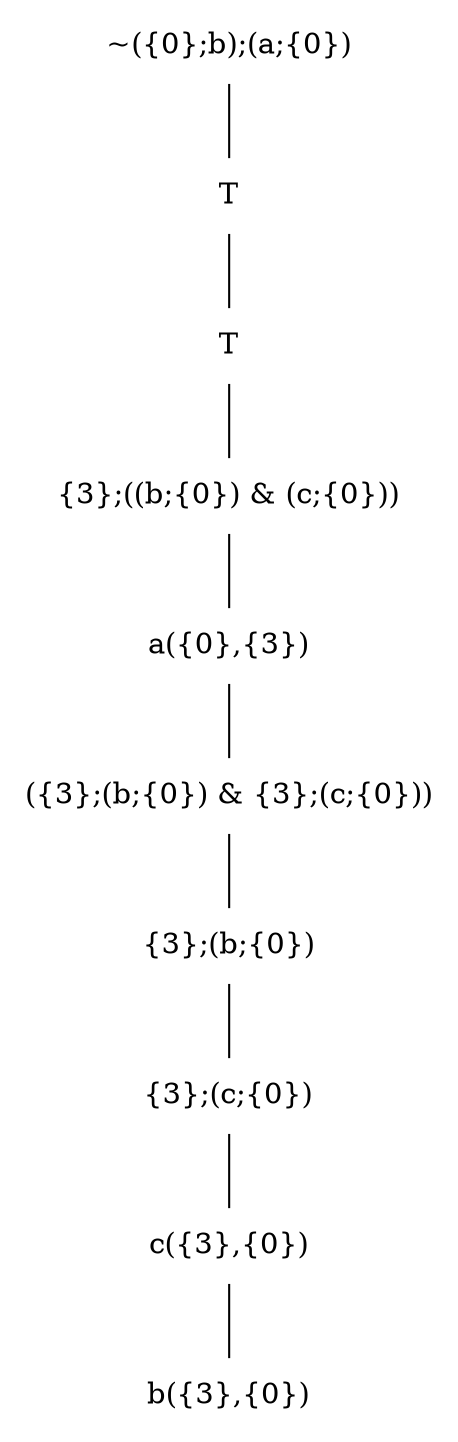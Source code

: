 graph {
node[shape="plaintext"]
N0x11e72d060[label="~({0};b);(a;{0})"];
N0x11e72d2a0[label="T"];
N0x11e707c90[label="T"];
N0x11e72d3c0[label="{3};((b;{0}) & (c;{0}))"];
N0x11e72d4e0[label="a({0},{3})"];
N0x11e72cab0[label="({3};(b;{0}) & {3};(c;{0}))"];
N0x11e707e80[label="{3};(b;{0})"];
N0x11e708460[label="{3};(c;{0})"];
N0x11e72cd50[label="c({3},{0})"];
N0x11e72ccb0[label="b({3},{0})"];
N0x11e72cd50 -- N0x11e72ccb0;
N0x11e708460 -- N0x11e72cd50;
N0x11e707e80 -- N0x11e708460;
N0x11e72cab0 -- N0x11e707e80;
N0x11e72d4e0 -- N0x11e72cab0;
N0x11e72d3c0 -- N0x11e72d4e0;
N0x11e707c90 -- N0x11e72d3c0;
N0x11e72d2a0 -- N0x11e707c90;
N0x11e72d060 -- N0x11e72d2a0;
}
